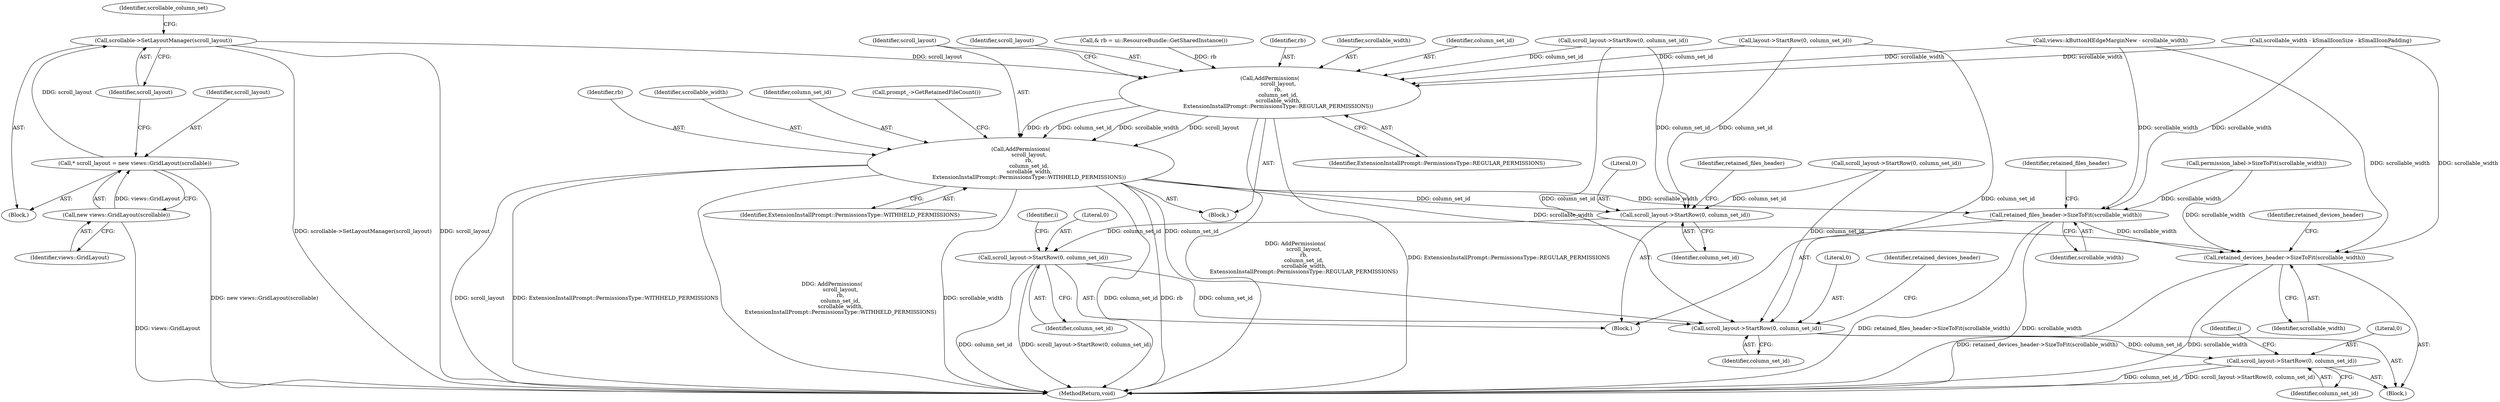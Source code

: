 digraph "0_Chrome_0a1c15fecb1240ab909e1431b6127410c3b380e0_0@pointer" {
"1000232" [label="(Call,scrollable->SetLayoutManager(scroll_layout))"];
"1000228" [label="(Call,* scroll_layout = new views::GridLayout(scrollable))"];
"1000230" [label="(Call,new views::GridLayout(scrollable))"];
"1000336" [label="(Call,AddPermissions(\n          scroll_layout,\n          rb,\n          column_set_id,\n          scrollable_width,\n          ExtensionInstallPrompt::PermissionsType::REGULAR_PERMISSIONS))"];
"1000342" [label="(Call,AddPermissions(\n          scroll_layout,\n          rb,\n          column_set_id,\n          scrollable_width,\n          ExtensionInstallPrompt::PermissionsType::WITHHELD_PERMISSIONS))"];
"1000375" [label="(Call,scroll_layout->StartRow(0, column_set_id))"];
"1000391" [label="(Call,scroll_layout->StartRow(0, column_set_id))"];
"1000422" [label="(Call,scroll_layout->StartRow(0, column_set_id))"];
"1000438" [label="(Call,scroll_layout->StartRow(0, column_set_id))"];
"1000387" [label="(Call,retained_files_header->SizeToFit(scrollable_width))"];
"1000434" [label="(Call,retained_devices_header->SizeToFit(scrollable_width))"];
"1000392" [label="(Literal,0)"];
"1000344" [label="(Identifier,rb)"];
"1000388" [label="(Identifier,scrollable_width)"];
"1000495" [label="(MethodReturn,void)"];
"1000232" [label="(Call,scrollable->SetLayoutManager(scroll_layout))"];
"1000292" [label="(Call,scroll_layout->StartRow(0, column_set_id))"];
"1000347" [label="(Identifier,ExtensionInstallPrompt::PermissionsType::WITHHELD_PERMISSIONS)"];
"1000390" [label="(Identifier,retained_files_header)"];
"1000380" [label="(Identifier,retained_files_header)"];
"1000228" [label="(Call,* scroll_layout = new views::GridLayout(scrollable))"];
"1000338" [label="(Identifier,rb)"];
"1000346" [label="(Identifier,scrollable_width)"];
"1000422" [label="(Call,scroll_layout->StartRow(0, column_set_id))"];
"1000393" [label="(Identifier,column_set_id)"];
"1000439" [label="(Literal,0)"];
"1000229" [label="(Identifier,scroll_layout)"];
"1000340" [label="(Identifier,scrollable_width)"];
"1000230" [label="(Call,new views::GridLayout(scrollable))"];
"1000437" [label="(Identifier,retained_devices_header)"];
"1000418" [label="(Block,)"];
"1000391" [label="(Call,scroll_layout->StartRow(0, column_set_id))"];
"1000233" [label="(Identifier,scroll_layout)"];
"1000345" [label="(Identifier,column_set_id)"];
"1000423" [label="(Literal,0)"];
"1000376" [label="(Literal,0)"];
"1000305" [label="(Call,scrollable_width - kSmallIconSize - kSmallIconPadding)"];
"1000365" [label="(Call,permission_label->SizeToFit(scrollable_width))"];
"1000231" [label="(Identifier,views::GridLayout)"];
"1000341" [label="(Identifier,ExtensionInstallPrompt::PermissionsType::REGULAR_PERMISSIONS)"];
"1000339" [label="(Identifier,column_set_id)"];
"1000424" [label="(Identifier,column_set_id)"];
"1000343" [label="(Identifier,scroll_layout)"];
"1000375" [label="(Call,scroll_layout->StartRow(0, column_set_id))"];
"1000371" [label="(Block,)"];
"1000377" [label="(Identifier,column_set_id)"];
"1000336" [label="(Call,AddPermissions(\n          scroll_layout,\n          rb,\n          column_set_id,\n          scrollable_width,\n          ExtensionInstallPrompt::PermissionsType::REGULAR_PERMISSIONS))"];
"1000427" [label="(Identifier,retained_devices_header)"];
"1000264" [label="(Call,layout->StartRow(0, column_set_id))"];
"1000342" [label="(Call,AddPermissions(\n          scroll_layout,\n          rb,\n          column_set_id,\n          scrollable_width,\n          ExtensionInstallPrompt::PermissionsType::WITHHELD_PERMISSIONS))"];
"1000236" [label="(Identifier,scrollable_column_set)"];
"1000440" [label="(Identifier,column_set_id)"];
"1000337" [label="(Identifier,scroll_layout)"];
"1000353" [label="(Call,scroll_layout->StartRow(0, column_set_id))"];
"1000434" [label="(Call,retained_devices_header->SizeToFit(scrollable_width))"];
"1000370" [label="(Call,prompt_->GetRetainedFileCount())"];
"1000398" [label="(Identifier,i)"];
"1000435" [label="(Identifier,scrollable_width)"];
"1000445" [label="(Identifier,i)"];
"1000387" [label="(Call,retained_files_header->SizeToFit(scrollable_width))"];
"1000438" [label="(Call,scroll_layout->StartRow(0, column_set_id))"];
"1000130" [label="(Call,& rb = ui::ResourceBundle::GetSharedInstance())"];
"1000335" [label="(Block,)"];
"1000102" [label="(Block,)"];
"1000258" [label="(Call,views::kButtonHEdgeMarginNew - scrollable_width)"];
"1000232" -> "1000102"  [label="AST: "];
"1000232" -> "1000233"  [label="CFG: "];
"1000233" -> "1000232"  [label="AST: "];
"1000236" -> "1000232"  [label="CFG: "];
"1000232" -> "1000495"  [label="DDG: scroll_layout"];
"1000232" -> "1000495"  [label="DDG: scrollable->SetLayoutManager(scroll_layout)"];
"1000228" -> "1000232"  [label="DDG: scroll_layout"];
"1000232" -> "1000336"  [label="DDG: scroll_layout"];
"1000228" -> "1000102"  [label="AST: "];
"1000228" -> "1000230"  [label="CFG: "];
"1000229" -> "1000228"  [label="AST: "];
"1000230" -> "1000228"  [label="AST: "];
"1000233" -> "1000228"  [label="CFG: "];
"1000228" -> "1000495"  [label="DDG: new views::GridLayout(scrollable)"];
"1000230" -> "1000228"  [label="DDG: views::GridLayout"];
"1000230" -> "1000231"  [label="CFG: "];
"1000231" -> "1000230"  [label="AST: "];
"1000230" -> "1000495"  [label="DDG: views::GridLayout"];
"1000336" -> "1000335"  [label="AST: "];
"1000336" -> "1000341"  [label="CFG: "];
"1000337" -> "1000336"  [label="AST: "];
"1000338" -> "1000336"  [label="AST: "];
"1000339" -> "1000336"  [label="AST: "];
"1000340" -> "1000336"  [label="AST: "];
"1000341" -> "1000336"  [label="AST: "];
"1000343" -> "1000336"  [label="CFG: "];
"1000336" -> "1000495"  [label="DDG: AddPermissions(\n          scroll_layout,\n          rb,\n          column_set_id,\n          scrollable_width,\n          ExtensionInstallPrompt::PermissionsType::REGULAR_PERMISSIONS)"];
"1000336" -> "1000495"  [label="DDG: ExtensionInstallPrompt::PermissionsType::REGULAR_PERMISSIONS"];
"1000130" -> "1000336"  [label="DDG: rb"];
"1000292" -> "1000336"  [label="DDG: column_set_id"];
"1000264" -> "1000336"  [label="DDG: column_set_id"];
"1000258" -> "1000336"  [label="DDG: scrollable_width"];
"1000305" -> "1000336"  [label="DDG: scrollable_width"];
"1000336" -> "1000342"  [label="DDG: scroll_layout"];
"1000336" -> "1000342"  [label="DDG: rb"];
"1000336" -> "1000342"  [label="DDG: column_set_id"];
"1000336" -> "1000342"  [label="DDG: scrollable_width"];
"1000342" -> "1000335"  [label="AST: "];
"1000342" -> "1000347"  [label="CFG: "];
"1000343" -> "1000342"  [label="AST: "];
"1000344" -> "1000342"  [label="AST: "];
"1000345" -> "1000342"  [label="AST: "];
"1000346" -> "1000342"  [label="AST: "];
"1000347" -> "1000342"  [label="AST: "];
"1000370" -> "1000342"  [label="CFG: "];
"1000342" -> "1000495"  [label="DDG: rb"];
"1000342" -> "1000495"  [label="DDG: scroll_layout"];
"1000342" -> "1000495"  [label="DDG: ExtensionInstallPrompt::PermissionsType::WITHHELD_PERMISSIONS"];
"1000342" -> "1000495"  [label="DDG: AddPermissions(\n          scroll_layout,\n          rb,\n          column_set_id,\n          scrollable_width,\n          ExtensionInstallPrompt::PermissionsType::WITHHELD_PERMISSIONS)"];
"1000342" -> "1000495"  [label="DDG: scrollable_width"];
"1000342" -> "1000495"  [label="DDG: column_set_id"];
"1000342" -> "1000375"  [label="DDG: column_set_id"];
"1000342" -> "1000387"  [label="DDG: scrollable_width"];
"1000342" -> "1000422"  [label="DDG: column_set_id"];
"1000342" -> "1000434"  [label="DDG: scrollable_width"];
"1000375" -> "1000371"  [label="AST: "];
"1000375" -> "1000377"  [label="CFG: "];
"1000376" -> "1000375"  [label="AST: "];
"1000377" -> "1000375"  [label="AST: "];
"1000380" -> "1000375"  [label="CFG: "];
"1000292" -> "1000375"  [label="DDG: column_set_id"];
"1000264" -> "1000375"  [label="DDG: column_set_id"];
"1000353" -> "1000375"  [label="DDG: column_set_id"];
"1000375" -> "1000391"  [label="DDG: column_set_id"];
"1000391" -> "1000371"  [label="AST: "];
"1000391" -> "1000393"  [label="CFG: "];
"1000392" -> "1000391"  [label="AST: "];
"1000393" -> "1000391"  [label="AST: "];
"1000398" -> "1000391"  [label="CFG: "];
"1000391" -> "1000495"  [label="DDG: column_set_id"];
"1000391" -> "1000495"  [label="DDG: scroll_layout->StartRow(0, column_set_id)"];
"1000391" -> "1000422"  [label="DDG: column_set_id"];
"1000422" -> "1000418"  [label="AST: "];
"1000422" -> "1000424"  [label="CFG: "];
"1000423" -> "1000422"  [label="AST: "];
"1000424" -> "1000422"  [label="AST: "];
"1000427" -> "1000422"  [label="CFG: "];
"1000292" -> "1000422"  [label="DDG: column_set_id"];
"1000264" -> "1000422"  [label="DDG: column_set_id"];
"1000353" -> "1000422"  [label="DDG: column_set_id"];
"1000422" -> "1000438"  [label="DDG: column_set_id"];
"1000438" -> "1000418"  [label="AST: "];
"1000438" -> "1000440"  [label="CFG: "];
"1000439" -> "1000438"  [label="AST: "];
"1000440" -> "1000438"  [label="AST: "];
"1000445" -> "1000438"  [label="CFG: "];
"1000438" -> "1000495"  [label="DDG: column_set_id"];
"1000438" -> "1000495"  [label="DDG: scroll_layout->StartRow(0, column_set_id)"];
"1000387" -> "1000371"  [label="AST: "];
"1000387" -> "1000388"  [label="CFG: "];
"1000388" -> "1000387"  [label="AST: "];
"1000390" -> "1000387"  [label="CFG: "];
"1000387" -> "1000495"  [label="DDG: scrollable_width"];
"1000387" -> "1000495"  [label="DDG: retained_files_header->SizeToFit(scrollable_width)"];
"1000258" -> "1000387"  [label="DDG: scrollable_width"];
"1000305" -> "1000387"  [label="DDG: scrollable_width"];
"1000365" -> "1000387"  [label="DDG: scrollable_width"];
"1000387" -> "1000434"  [label="DDG: scrollable_width"];
"1000434" -> "1000418"  [label="AST: "];
"1000434" -> "1000435"  [label="CFG: "];
"1000435" -> "1000434"  [label="AST: "];
"1000437" -> "1000434"  [label="CFG: "];
"1000434" -> "1000495"  [label="DDG: retained_devices_header->SizeToFit(scrollable_width)"];
"1000434" -> "1000495"  [label="DDG: scrollable_width"];
"1000258" -> "1000434"  [label="DDG: scrollable_width"];
"1000305" -> "1000434"  [label="DDG: scrollable_width"];
"1000365" -> "1000434"  [label="DDG: scrollable_width"];
}
